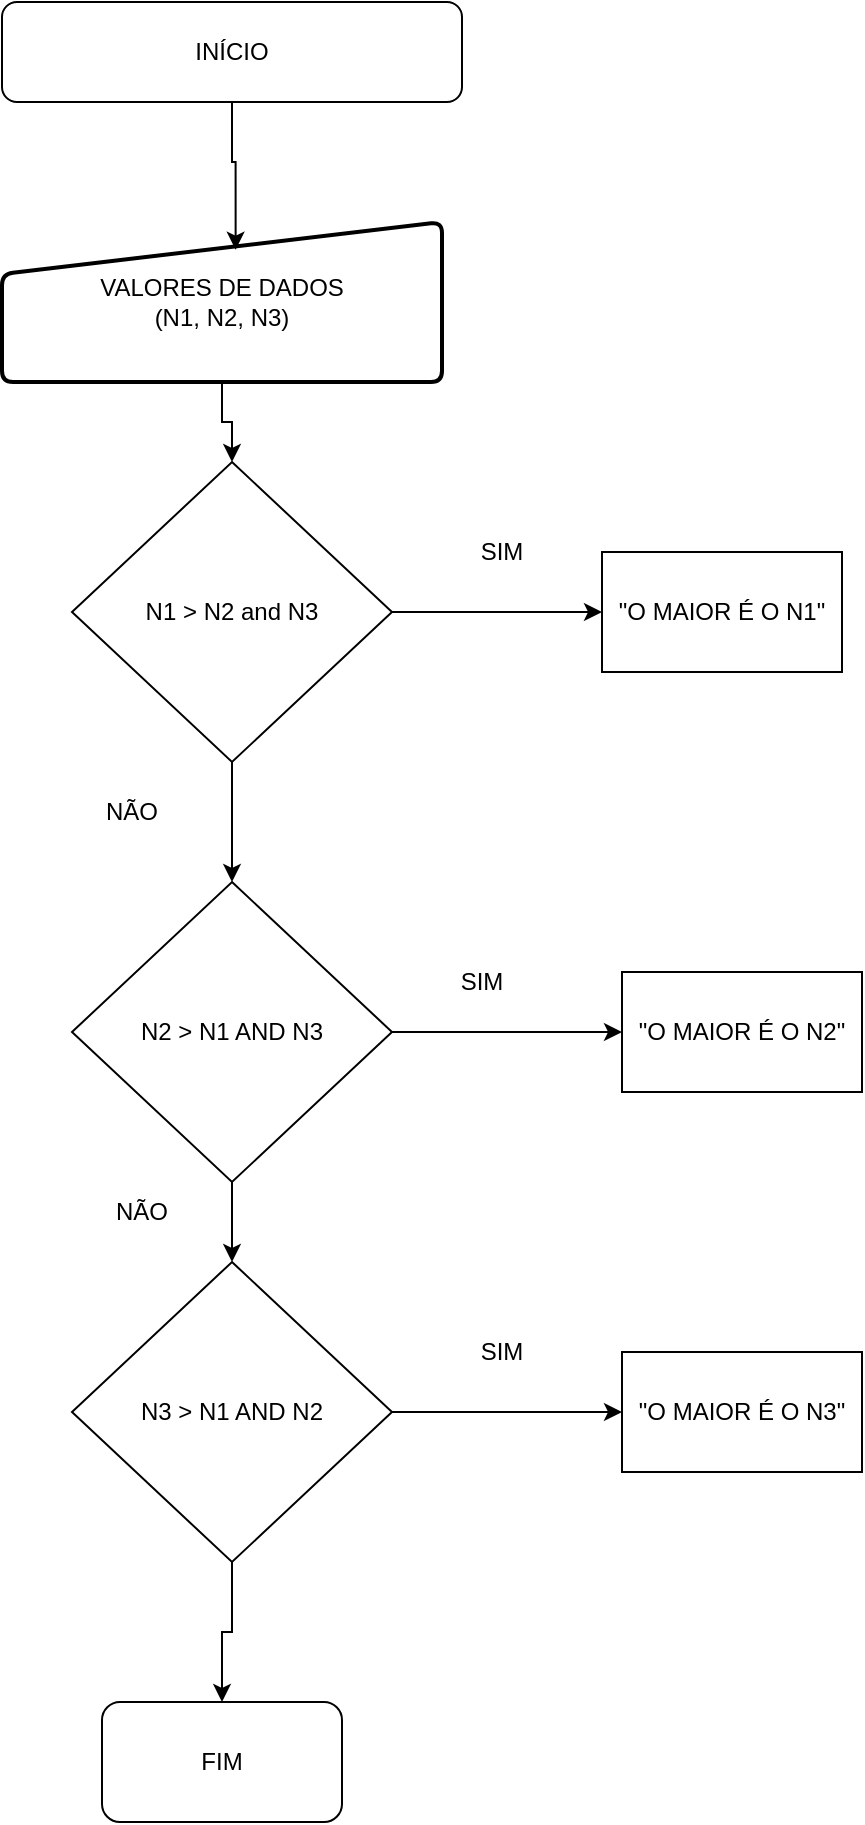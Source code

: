 <mxfile version="25.0.2">
  <diagram name="Página-1" id="a5DANZYNpkFILj4I5E8o">
    <mxGraphModel dx="1594" dy="945" grid="1" gridSize="10" guides="1" tooltips="1" connect="1" arrows="1" fold="1" page="1" pageScale="1" pageWidth="827" pageHeight="1169" math="0" shadow="0">
      <root>
        <mxCell id="0" />
        <mxCell id="1" parent="0" />
        <mxCell id="wit4eHnubDFpAoJDsFTL-1" value="INÍCIO" style="rounded=1;whiteSpace=wrap;html=1;" vertex="1" parent="1">
          <mxGeometry x="280" y="80" width="230" height="50" as="geometry" />
        </mxCell>
        <mxCell id="wit4eHnubDFpAoJDsFTL-18" style="edgeStyle=orthogonalEdgeStyle;rounded=0;orthogonalLoop=1;jettySize=auto;html=1;entryX=0.5;entryY=0;entryDx=0;entryDy=0;" edge="1" parent="1" source="wit4eHnubDFpAoJDsFTL-2" target="wit4eHnubDFpAoJDsFTL-3">
          <mxGeometry relative="1" as="geometry" />
        </mxCell>
        <mxCell id="wit4eHnubDFpAoJDsFTL-2" value="VALORES DE DADOS&lt;div&gt;(N1, N2, N3)&lt;/div&gt;" style="html=1;strokeWidth=2;shape=manualInput;whiteSpace=wrap;rounded=1;size=26;arcSize=11;" vertex="1" parent="1">
          <mxGeometry x="280" y="190" width="220" height="80" as="geometry" />
        </mxCell>
        <mxCell id="wit4eHnubDFpAoJDsFTL-12" style="edgeStyle=orthogonalEdgeStyle;rounded=0;orthogonalLoop=1;jettySize=auto;html=1;exitX=1;exitY=0.5;exitDx=0;exitDy=0;entryX=0;entryY=0.5;entryDx=0;entryDy=0;" edge="1" parent="1" source="wit4eHnubDFpAoJDsFTL-3" target="wit4eHnubDFpAoJDsFTL-11">
          <mxGeometry relative="1" as="geometry" />
        </mxCell>
        <mxCell id="wit4eHnubDFpAoJDsFTL-17" style="edgeStyle=orthogonalEdgeStyle;rounded=0;orthogonalLoop=1;jettySize=auto;html=1;exitX=0.5;exitY=1;exitDx=0;exitDy=0;entryX=0.5;entryY=0;entryDx=0;entryDy=0;" edge="1" parent="1" source="wit4eHnubDFpAoJDsFTL-3" target="wit4eHnubDFpAoJDsFTL-4">
          <mxGeometry relative="1" as="geometry" />
        </mxCell>
        <mxCell id="wit4eHnubDFpAoJDsFTL-3" value="N1 &amp;gt; N2 and N3" style="rhombus;whiteSpace=wrap;html=1;" vertex="1" parent="1">
          <mxGeometry x="315" y="310" width="160" height="150" as="geometry" />
        </mxCell>
        <mxCell id="wit4eHnubDFpAoJDsFTL-10" style="edgeStyle=orthogonalEdgeStyle;rounded=0;orthogonalLoop=1;jettySize=auto;html=1;exitX=1;exitY=0.5;exitDx=0;exitDy=0;entryX=0;entryY=0.5;entryDx=0;entryDy=0;" edge="1" parent="1" source="wit4eHnubDFpAoJDsFTL-4" target="wit4eHnubDFpAoJDsFTL-9">
          <mxGeometry relative="1" as="geometry" />
        </mxCell>
        <mxCell id="wit4eHnubDFpAoJDsFTL-16" style="edgeStyle=orthogonalEdgeStyle;rounded=0;orthogonalLoop=1;jettySize=auto;html=1;exitX=0.5;exitY=1;exitDx=0;exitDy=0;entryX=0.5;entryY=0;entryDx=0;entryDy=0;" edge="1" parent="1" source="wit4eHnubDFpAoJDsFTL-4" target="wit4eHnubDFpAoJDsFTL-5">
          <mxGeometry relative="1" as="geometry" />
        </mxCell>
        <mxCell id="wit4eHnubDFpAoJDsFTL-4" value="N2 &amp;gt; N1 AND N3" style="rhombus;whiteSpace=wrap;html=1;" vertex="1" parent="1">
          <mxGeometry x="315" y="520" width="160" height="150" as="geometry" />
        </mxCell>
        <mxCell id="wit4eHnubDFpAoJDsFTL-6" style="edgeStyle=orthogonalEdgeStyle;rounded=0;orthogonalLoop=1;jettySize=auto;html=1;exitX=1;exitY=0.5;exitDx=0;exitDy=0;" edge="1" parent="1" source="wit4eHnubDFpAoJDsFTL-5" target="wit4eHnubDFpAoJDsFTL-7">
          <mxGeometry relative="1" as="geometry">
            <mxPoint x="630" y="785" as="targetPoint" />
          </mxGeometry>
        </mxCell>
        <mxCell id="wit4eHnubDFpAoJDsFTL-23" style="edgeStyle=orthogonalEdgeStyle;rounded=0;orthogonalLoop=1;jettySize=auto;html=1;exitX=0.5;exitY=1;exitDx=0;exitDy=0;entryX=0.5;entryY=0;entryDx=0;entryDy=0;" edge="1" parent="1" source="wit4eHnubDFpAoJDsFTL-5" target="wit4eHnubDFpAoJDsFTL-22">
          <mxGeometry relative="1" as="geometry" />
        </mxCell>
        <mxCell id="wit4eHnubDFpAoJDsFTL-5" value="N3 &amp;gt; N1 AND N2" style="rhombus;whiteSpace=wrap;html=1;" vertex="1" parent="1">
          <mxGeometry x="315" y="710" width="160" height="150" as="geometry" />
        </mxCell>
        <mxCell id="wit4eHnubDFpAoJDsFTL-7" value="&quot;O MAIOR É O N3&quot;" style="rounded=0;whiteSpace=wrap;html=1;" vertex="1" parent="1">
          <mxGeometry x="590" y="755" width="120" height="60" as="geometry" />
        </mxCell>
        <mxCell id="wit4eHnubDFpAoJDsFTL-9" value="&quot;O MAIOR É O N2&quot;" style="rounded=0;whiteSpace=wrap;html=1;" vertex="1" parent="1">
          <mxGeometry x="590" y="565" width="120" height="60" as="geometry" />
        </mxCell>
        <mxCell id="wit4eHnubDFpAoJDsFTL-11" value="&quot;O MAIOR É O N1&quot;" style="rounded=0;whiteSpace=wrap;html=1;" vertex="1" parent="1">
          <mxGeometry x="580" y="355" width="120" height="60" as="geometry" />
        </mxCell>
        <mxCell id="wit4eHnubDFpAoJDsFTL-13" value="SIM" style="text;html=1;align=center;verticalAlign=middle;whiteSpace=wrap;rounded=0;" vertex="1" parent="1">
          <mxGeometry x="500" y="340" width="60" height="30" as="geometry" />
        </mxCell>
        <mxCell id="wit4eHnubDFpAoJDsFTL-14" value="SIM" style="text;html=1;align=center;verticalAlign=middle;whiteSpace=wrap;rounded=0;" vertex="1" parent="1">
          <mxGeometry x="490" y="555" width="60" height="30" as="geometry" />
        </mxCell>
        <mxCell id="wit4eHnubDFpAoJDsFTL-15" value="SIM" style="text;html=1;align=center;verticalAlign=middle;whiteSpace=wrap;rounded=0;" vertex="1" parent="1">
          <mxGeometry x="500" y="740" width="60" height="30" as="geometry" />
        </mxCell>
        <mxCell id="wit4eHnubDFpAoJDsFTL-19" style="edgeStyle=orthogonalEdgeStyle;rounded=0;orthogonalLoop=1;jettySize=auto;html=1;entryX=0.531;entryY=0.173;entryDx=0;entryDy=0;entryPerimeter=0;" edge="1" parent="1" source="wit4eHnubDFpAoJDsFTL-1" target="wit4eHnubDFpAoJDsFTL-2">
          <mxGeometry relative="1" as="geometry" />
        </mxCell>
        <mxCell id="wit4eHnubDFpAoJDsFTL-20" value="NÃO" style="text;html=1;align=center;verticalAlign=middle;whiteSpace=wrap;rounded=0;" vertex="1" parent="1">
          <mxGeometry x="320" y="670" width="60" height="30" as="geometry" />
        </mxCell>
        <mxCell id="wit4eHnubDFpAoJDsFTL-21" value="NÃO" style="text;html=1;align=center;verticalAlign=middle;whiteSpace=wrap;rounded=0;" vertex="1" parent="1">
          <mxGeometry x="315" y="470" width="60" height="30" as="geometry" />
        </mxCell>
        <mxCell id="wit4eHnubDFpAoJDsFTL-22" value="FIM" style="rounded=1;whiteSpace=wrap;html=1;" vertex="1" parent="1">
          <mxGeometry x="330" y="930" width="120" height="60" as="geometry" />
        </mxCell>
      </root>
    </mxGraphModel>
  </diagram>
</mxfile>
